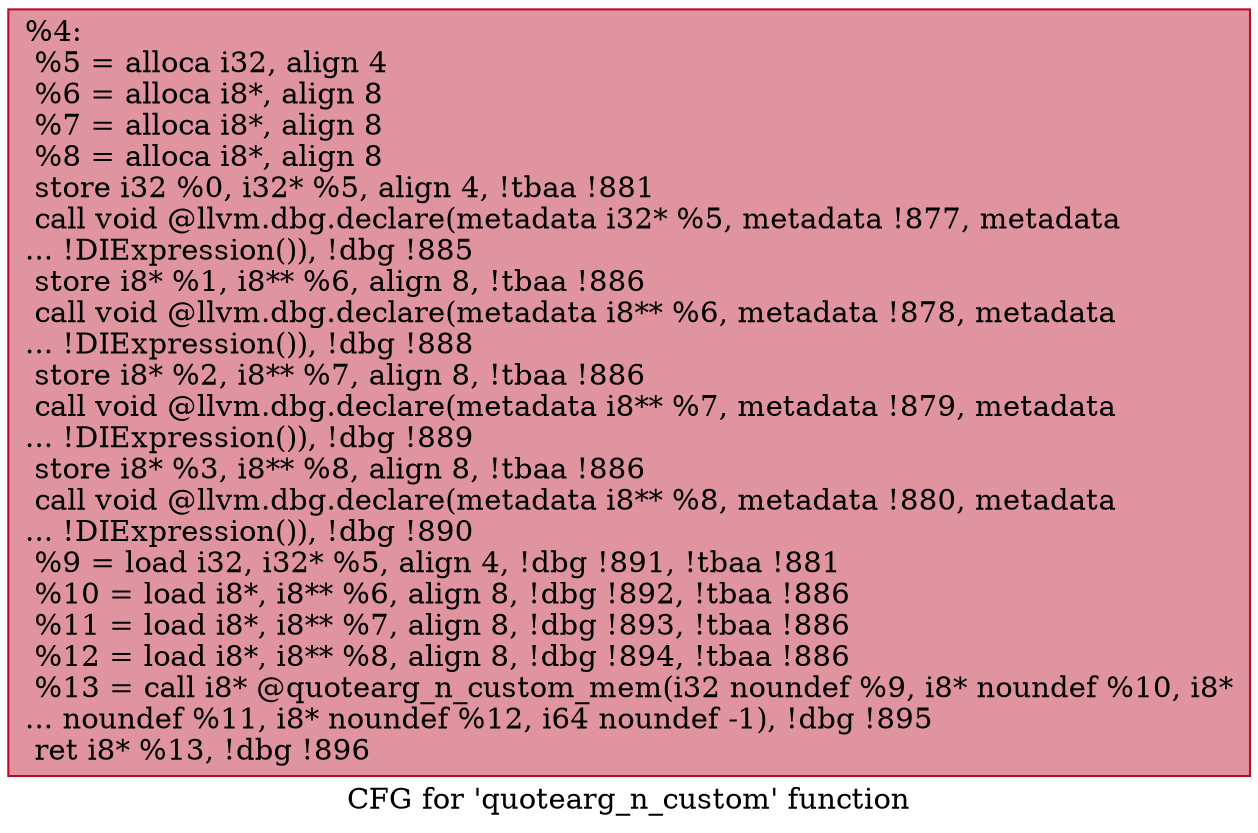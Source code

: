 digraph "CFG for 'quotearg_n_custom' function" {
	label="CFG for 'quotearg_n_custom' function";

	Node0x145b110 [shape=record,color="#b70d28ff", style=filled, fillcolor="#b70d2870",label="{%4:\l  %5 = alloca i32, align 4\l  %6 = alloca i8*, align 8\l  %7 = alloca i8*, align 8\l  %8 = alloca i8*, align 8\l  store i32 %0, i32* %5, align 4, !tbaa !881\l  call void @llvm.dbg.declare(metadata i32* %5, metadata !877, metadata\l... !DIExpression()), !dbg !885\l  store i8* %1, i8** %6, align 8, !tbaa !886\l  call void @llvm.dbg.declare(metadata i8** %6, metadata !878, metadata\l... !DIExpression()), !dbg !888\l  store i8* %2, i8** %7, align 8, !tbaa !886\l  call void @llvm.dbg.declare(metadata i8** %7, metadata !879, metadata\l... !DIExpression()), !dbg !889\l  store i8* %3, i8** %8, align 8, !tbaa !886\l  call void @llvm.dbg.declare(metadata i8** %8, metadata !880, metadata\l... !DIExpression()), !dbg !890\l  %9 = load i32, i32* %5, align 4, !dbg !891, !tbaa !881\l  %10 = load i8*, i8** %6, align 8, !dbg !892, !tbaa !886\l  %11 = load i8*, i8** %7, align 8, !dbg !893, !tbaa !886\l  %12 = load i8*, i8** %8, align 8, !dbg !894, !tbaa !886\l  %13 = call i8* @quotearg_n_custom_mem(i32 noundef %9, i8* noundef %10, i8*\l... noundef %11, i8* noundef %12, i64 noundef -1), !dbg !895\l  ret i8* %13, !dbg !896\l}"];
}
